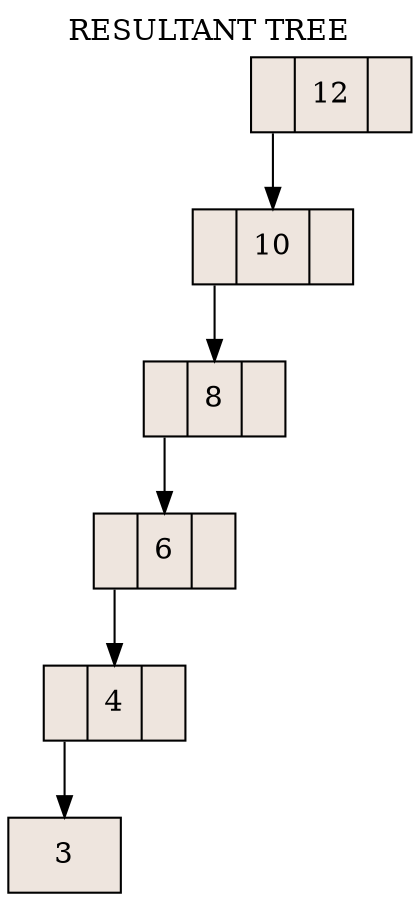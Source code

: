 digraph grafica{
labelloc="t";label ="RESULTANT TREE
"rankdir=TB;
node [shape = record, style=filled, fillcolor=seashell2];
nodo1 [ label ="<C0>|12|<C1>"];
nodo2 [ label ="<C0>|10|<C1>"];
nodo3 [ label ="<C0>|8|<C1>"];
nodo4 [ label ="<C0>|6|<C1>"];
nodo5 [ label ="<C0>|4|<C1>"];
nodo6 [ label ="3"];
nodo5:C0->nodo6
nodo4:C0->nodo5
nodo3:C0->nodo4
nodo2:C0->nodo3
nodo1:C0->nodo2
}
